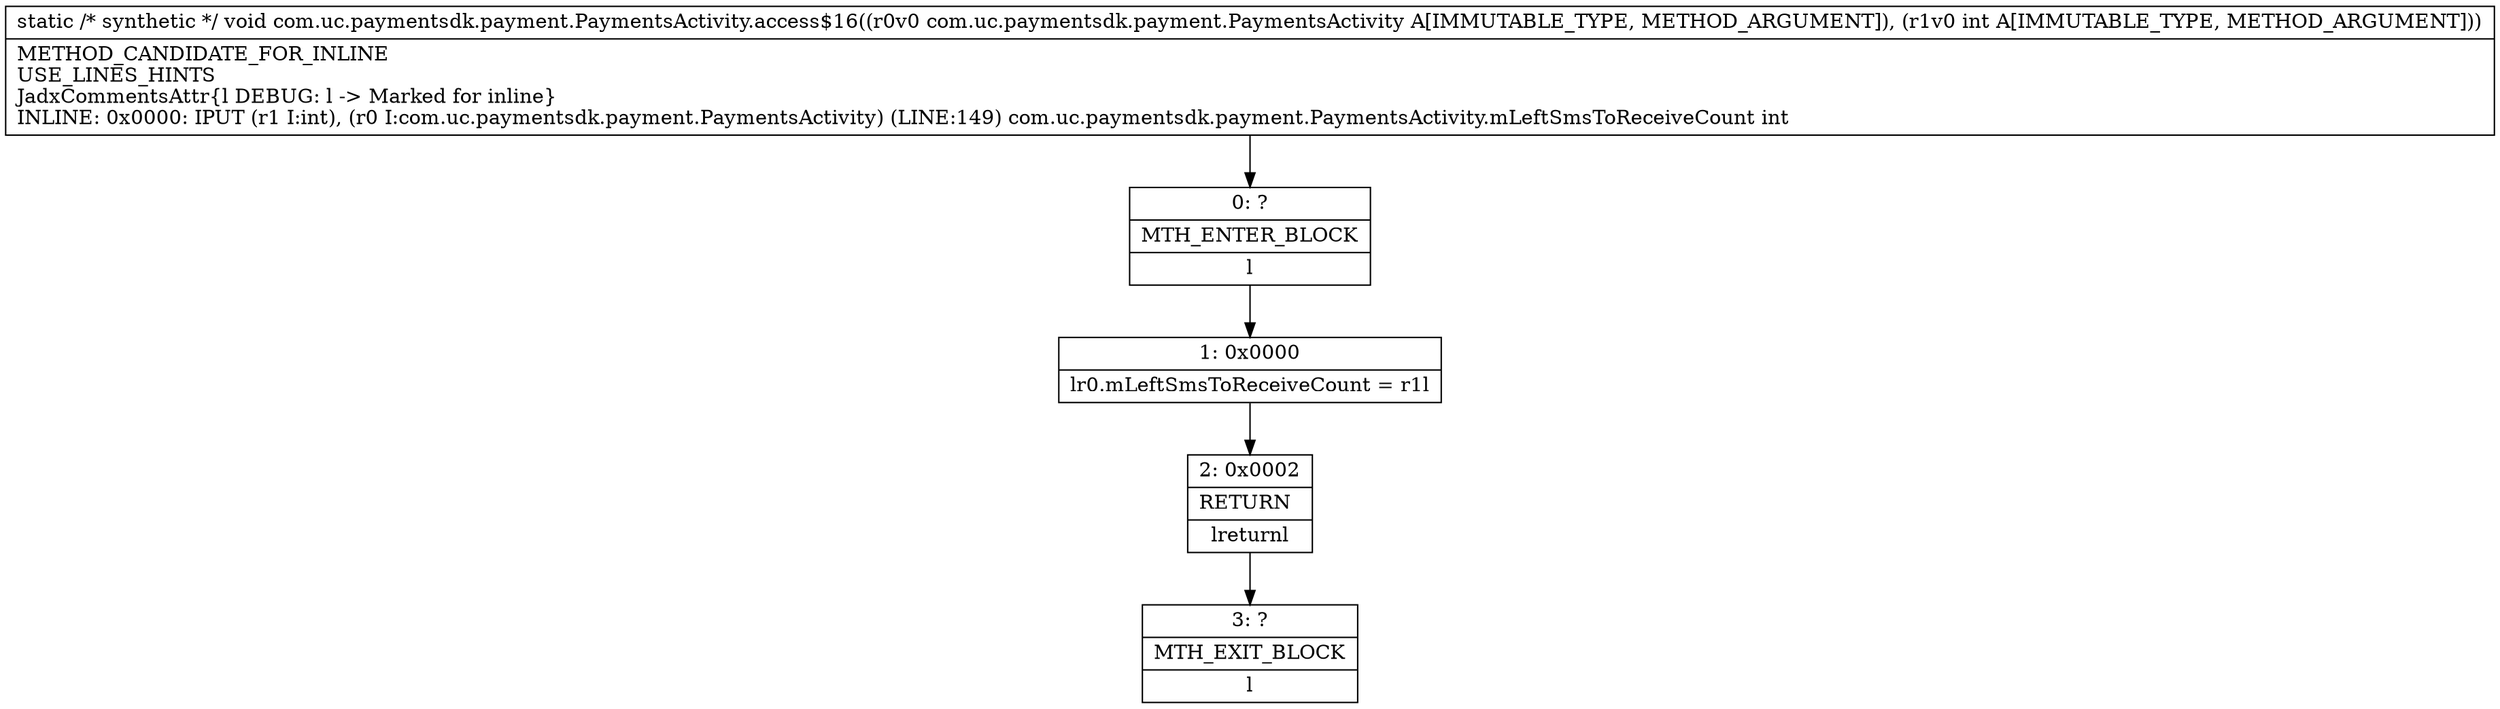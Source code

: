 digraph "CFG forcom.uc.paymentsdk.payment.PaymentsActivity.access$16(Lcom\/uc\/paymentsdk\/payment\/PaymentsActivity;I)V" {
Node_0 [shape=record,label="{0\:\ ?|MTH_ENTER_BLOCK\l|l}"];
Node_1 [shape=record,label="{1\:\ 0x0000|lr0.mLeftSmsToReceiveCount = r1l}"];
Node_2 [shape=record,label="{2\:\ 0x0002|RETURN\l|lreturnl}"];
Node_3 [shape=record,label="{3\:\ ?|MTH_EXIT_BLOCK\l|l}"];
MethodNode[shape=record,label="{static \/* synthetic *\/ void com.uc.paymentsdk.payment.PaymentsActivity.access$16((r0v0 com.uc.paymentsdk.payment.PaymentsActivity A[IMMUTABLE_TYPE, METHOD_ARGUMENT]), (r1v0 int A[IMMUTABLE_TYPE, METHOD_ARGUMENT]))  | METHOD_CANDIDATE_FOR_INLINE\lUSE_LINES_HINTS\lJadxCommentsAttr\{l DEBUG: l \-\> Marked for inline\}\lINLINE: 0x0000: IPUT (r1 I:int), (r0 I:com.uc.paymentsdk.payment.PaymentsActivity) (LINE:149) com.uc.paymentsdk.payment.PaymentsActivity.mLeftSmsToReceiveCount int\l}"];
MethodNode -> Node_0;
Node_0 -> Node_1;
Node_1 -> Node_2;
Node_2 -> Node_3;
}

